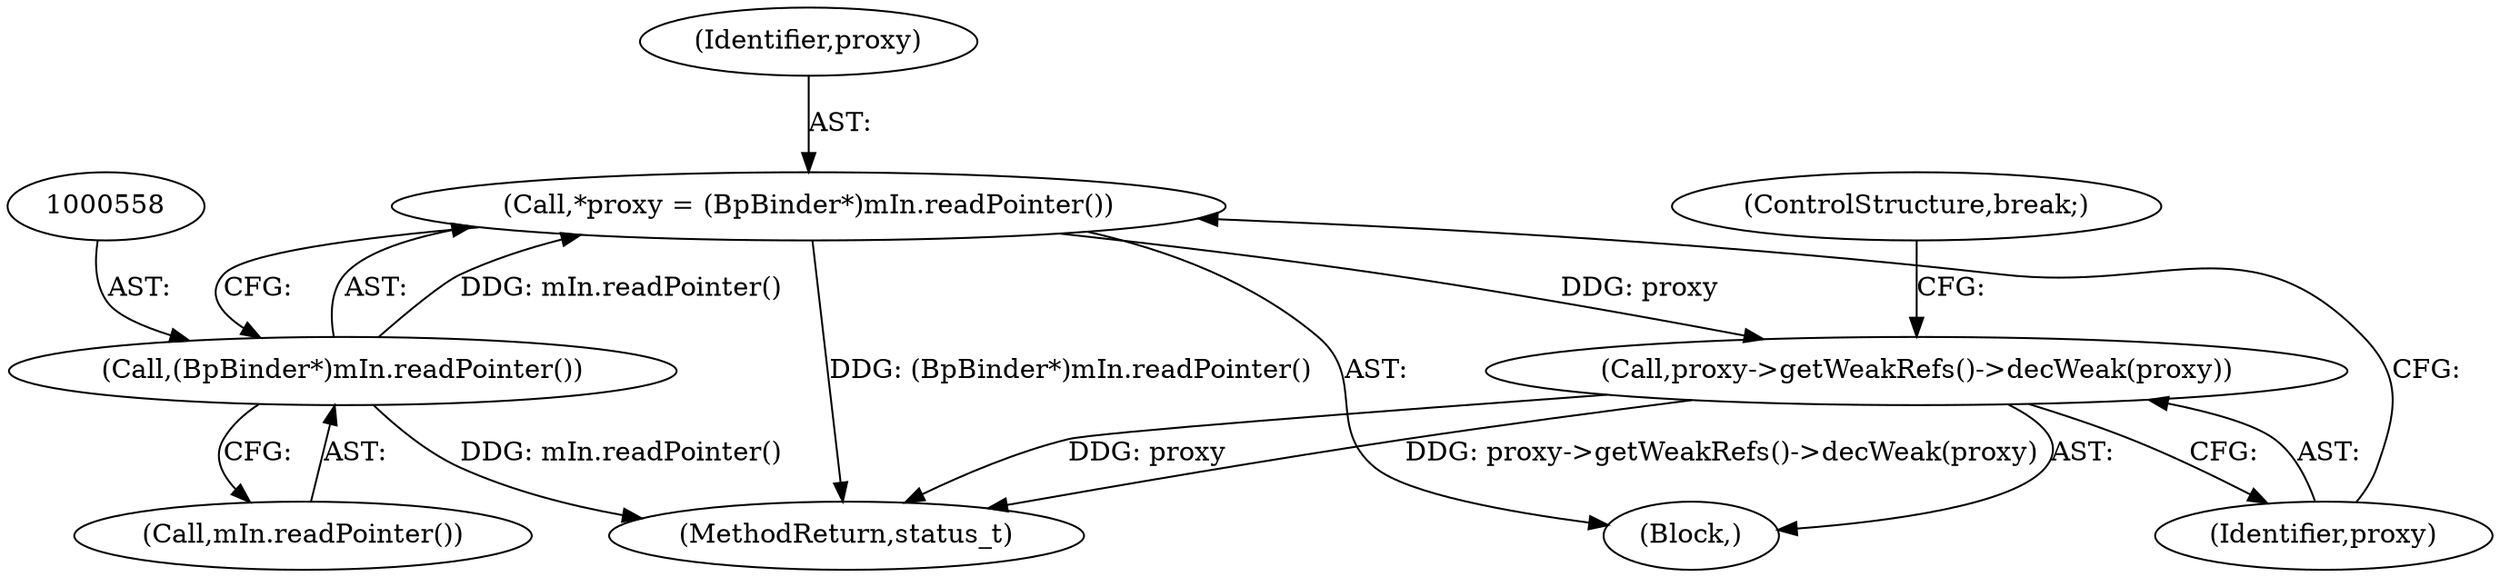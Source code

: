digraph "0_Android_a59b827869a2ea04022dd225007f29af8d61837a@pointer" {
"1000555" [label="(Call,*proxy = (BpBinder*)mIn.readPointer())"];
"1000557" [label="(Call,(BpBinder*)mIn.readPointer())"];
"1000560" [label="(Call,proxy->getWeakRefs()->decWeak(proxy))"];
"1000559" [label="(Call,mIn.readPointer())"];
"1000560" [label="(Call,proxy->getWeakRefs()->decWeak(proxy))"];
"1000556" [label="(Identifier,proxy)"];
"1000553" [label="(Block,)"];
"1000592" [label="(MethodReturn,status_t)"];
"1000561" [label="(Identifier,proxy)"];
"1000562" [label="(ControlStructure,break;)"];
"1000557" [label="(Call,(BpBinder*)mIn.readPointer())"];
"1000555" [label="(Call,*proxy = (BpBinder*)mIn.readPointer())"];
"1000555" -> "1000553"  [label="AST: "];
"1000555" -> "1000557"  [label="CFG: "];
"1000556" -> "1000555"  [label="AST: "];
"1000557" -> "1000555"  [label="AST: "];
"1000561" -> "1000555"  [label="CFG: "];
"1000555" -> "1000592"  [label="DDG: (BpBinder*)mIn.readPointer()"];
"1000557" -> "1000555"  [label="DDG: mIn.readPointer()"];
"1000555" -> "1000560"  [label="DDG: proxy"];
"1000557" -> "1000559"  [label="CFG: "];
"1000558" -> "1000557"  [label="AST: "];
"1000559" -> "1000557"  [label="AST: "];
"1000557" -> "1000592"  [label="DDG: mIn.readPointer()"];
"1000560" -> "1000553"  [label="AST: "];
"1000560" -> "1000561"  [label="CFG: "];
"1000561" -> "1000560"  [label="AST: "];
"1000562" -> "1000560"  [label="CFG: "];
"1000560" -> "1000592"  [label="DDG: proxy->getWeakRefs()->decWeak(proxy)"];
"1000560" -> "1000592"  [label="DDG: proxy"];
}
